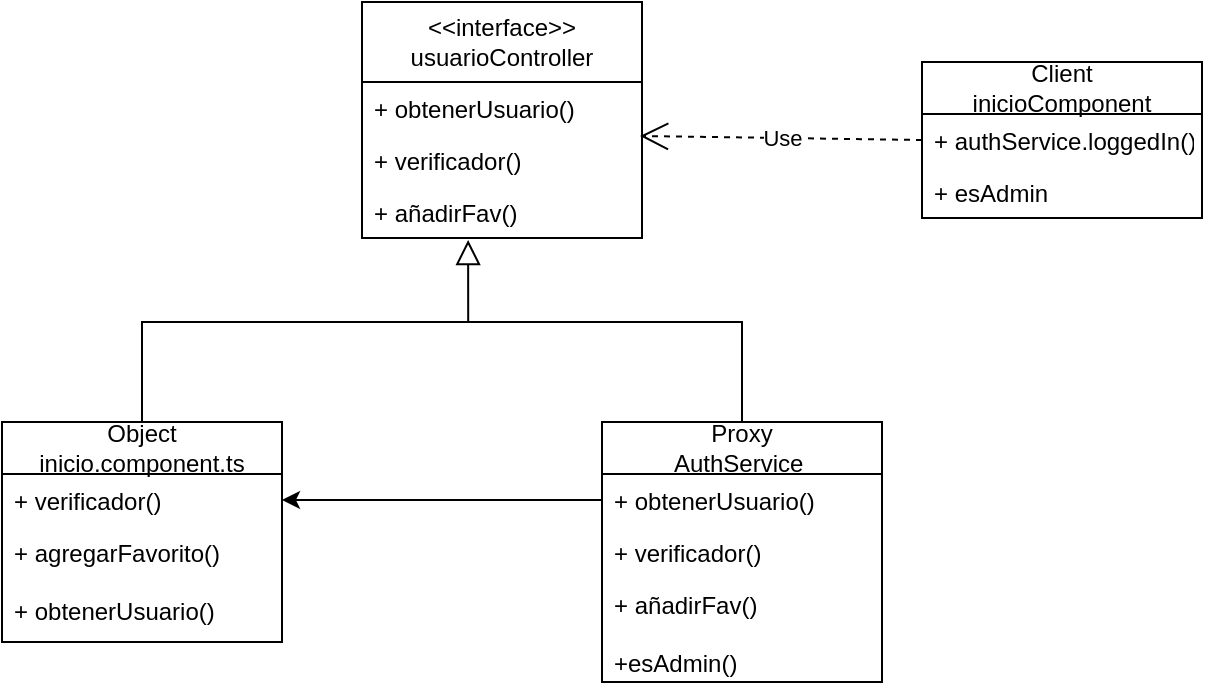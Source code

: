 <mxfile version="22.1.5" type="github">
  <diagram name="Página-1" id="q3beYC9xj30RADRhZBSP">
    <mxGraphModel dx="880" dy="468" grid="1" gridSize="10" guides="1" tooltips="1" connect="1" arrows="1" fold="1" page="1" pageScale="1" pageWidth="827" pageHeight="1169" math="0" shadow="0">
      <root>
        <mxCell id="0" />
        <mxCell id="1" parent="0" />
        <mxCell id="1XyXs4jXueNtVnnvSLGB-1" value="&amp;lt;&amp;lt;interface&amp;gt;&amp;gt;&lt;br&gt;usuarioController" style="swimlane;fontStyle=0;childLayout=stackLayout;horizontal=1;startSize=40;fillColor=none;horizontalStack=0;resizeParent=1;resizeParentMax=0;resizeLast=0;collapsible=1;marginBottom=0;whiteSpace=wrap;html=1;" vertex="1" parent="1">
          <mxGeometry x="190" y="110" width="140" height="118" as="geometry" />
        </mxCell>
        <mxCell id="1XyXs4jXueNtVnnvSLGB-2" value="+&amp;nbsp;obtenerUsuario()" style="text;strokeColor=none;fillColor=none;align=left;verticalAlign=top;spacingLeft=4;spacingRight=4;overflow=hidden;rotatable=0;points=[[0,0.5],[1,0.5]];portConstraint=eastwest;whiteSpace=wrap;html=1;" vertex="1" parent="1XyXs4jXueNtVnnvSLGB-1">
          <mxGeometry y="40" width="140" height="26" as="geometry" />
        </mxCell>
        <mxCell id="1XyXs4jXueNtVnnvSLGB-3" value="+&amp;nbsp;verificador()" style="text;strokeColor=none;fillColor=none;align=left;verticalAlign=top;spacingLeft=4;spacingRight=4;overflow=hidden;rotatable=0;points=[[0,0.5],[1,0.5]];portConstraint=eastwest;whiteSpace=wrap;html=1;" vertex="1" parent="1XyXs4jXueNtVnnvSLGB-1">
          <mxGeometry y="66" width="140" height="26" as="geometry" />
        </mxCell>
        <mxCell id="1XyXs4jXueNtVnnvSLGB-4" value="+&amp;nbsp;añadirFav()" style="text;strokeColor=none;fillColor=none;align=left;verticalAlign=top;spacingLeft=4;spacingRight=4;overflow=hidden;rotatable=0;points=[[0,0.5],[1,0.5]];portConstraint=eastwest;whiteSpace=wrap;html=1;" vertex="1" parent="1XyXs4jXueNtVnnvSLGB-1">
          <mxGeometry y="92" width="140" height="26" as="geometry" />
        </mxCell>
        <mxCell id="1XyXs4jXueNtVnnvSLGB-5" value="Client&lt;br&gt;inicioComponent" style="swimlane;fontStyle=0;childLayout=stackLayout;horizontal=1;startSize=26;fillColor=none;horizontalStack=0;resizeParent=1;resizeParentMax=0;resizeLast=0;collapsible=1;marginBottom=0;whiteSpace=wrap;html=1;" vertex="1" parent="1">
          <mxGeometry x="470" y="140" width="140" height="78" as="geometry" />
        </mxCell>
        <mxCell id="1XyXs4jXueNtVnnvSLGB-7" value="+&amp;nbsp;authService.loggedIn()" style="text;strokeColor=none;fillColor=none;align=left;verticalAlign=top;spacingLeft=4;spacingRight=4;overflow=hidden;rotatable=0;points=[[0,0.5],[1,0.5]];portConstraint=eastwest;whiteSpace=wrap;html=1;" vertex="1" parent="1XyXs4jXueNtVnnvSLGB-5">
          <mxGeometry y="26" width="140" height="26" as="geometry" />
        </mxCell>
        <mxCell id="1XyXs4jXueNtVnnvSLGB-8" value="+ esAdmin" style="text;strokeColor=none;fillColor=none;align=left;verticalAlign=top;spacingLeft=4;spacingRight=4;overflow=hidden;rotatable=0;points=[[0,0.5],[1,0.5]];portConstraint=eastwest;whiteSpace=wrap;html=1;" vertex="1" parent="1XyXs4jXueNtVnnvSLGB-5">
          <mxGeometry y="52" width="140" height="26" as="geometry" />
        </mxCell>
        <mxCell id="1XyXs4jXueNtVnnvSLGB-9" value="Object&lt;br&gt;inicio.component.ts" style="swimlane;fontStyle=0;childLayout=stackLayout;horizontal=1;startSize=26;fillColor=none;horizontalStack=0;resizeParent=1;resizeParentMax=0;resizeLast=0;collapsible=1;marginBottom=0;whiteSpace=wrap;html=1;" vertex="1" parent="1">
          <mxGeometry x="10" y="320" width="140" height="110" as="geometry" />
        </mxCell>
        <mxCell id="1XyXs4jXueNtVnnvSLGB-10" value="+ verificador()" style="text;strokeColor=none;fillColor=none;align=left;verticalAlign=top;spacingLeft=4;spacingRight=4;overflow=hidden;rotatable=0;points=[[0,0.5],[1,0.5]];portConstraint=eastwest;whiteSpace=wrap;html=1;" vertex="1" parent="1XyXs4jXueNtVnnvSLGB-9">
          <mxGeometry y="26" width="140" height="26" as="geometry" />
        </mxCell>
        <mxCell id="1XyXs4jXueNtVnnvSLGB-12" value="+&amp;nbsp;agregarFavorito()&lt;br&gt;&lt;br&gt;+&amp;nbsp;obtenerUsuario()" style="text;strokeColor=none;fillColor=none;align=left;verticalAlign=top;spacingLeft=4;spacingRight=4;overflow=hidden;rotatable=0;points=[[0,0.5],[1,0.5]];portConstraint=eastwest;whiteSpace=wrap;html=1;" vertex="1" parent="1XyXs4jXueNtVnnvSLGB-9">
          <mxGeometry y="52" width="140" height="58" as="geometry" />
        </mxCell>
        <mxCell id="1XyXs4jXueNtVnnvSLGB-13" value="Proxy&lt;br&gt;AuthService&amp;nbsp;" style="swimlane;fontStyle=0;childLayout=stackLayout;horizontal=1;startSize=26;fillColor=none;horizontalStack=0;resizeParent=1;resizeParentMax=0;resizeLast=0;collapsible=1;marginBottom=0;whiteSpace=wrap;html=1;" vertex="1" parent="1">
          <mxGeometry x="310" y="320" width="140" height="130" as="geometry" />
        </mxCell>
        <mxCell id="1XyXs4jXueNtVnnvSLGB-14" value="+ obtenerUsuario()&lt;br&gt;" style="text;strokeColor=none;fillColor=none;align=left;verticalAlign=top;spacingLeft=4;spacingRight=4;overflow=hidden;rotatable=0;points=[[0,0.5],[1,0.5]];portConstraint=eastwest;whiteSpace=wrap;html=1;" vertex="1" parent="1XyXs4jXueNtVnnvSLGB-13">
          <mxGeometry y="26" width="140" height="26" as="geometry" />
        </mxCell>
        <mxCell id="1XyXs4jXueNtVnnvSLGB-15" value="+&amp;nbsp;verificador()" style="text;strokeColor=none;fillColor=none;align=left;verticalAlign=top;spacingLeft=4;spacingRight=4;overflow=hidden;rotatable=0;points=[[0,0.5],[1,0.5]];portConstraint=eastwest;whiteSpace=wrap;html=1;" vertex="1" parent="1XyXs4jXueNtVnnvSLGB-13">
          <mxGeometry y="52" width="140" height="26" as="geometry" />
        </mxCell>
        <mxCell id="1XyXs4jXueNtVnnvSLGB-16" value="+&amp;nbsp;añadirFav()&lt;br&gt;&lt;br&gt;+esAdmin()" style="text;strokeColor=none;fillColor=none;align=left;verticalAlign=top;spacingLeft=4;spacingRight=4;overflow=hidden;rotatable=0;points=[[0,0.5],[1,0.5]];portConstraint=eastwest;whiteSpace=wrap;html=1;" vertex="1" parent="1XyXs4jXueNtVnnvSLGB-13">
          <mxGeometry y="78" width="140" height="52" as="geometry" />
        </mxCell>
        <mxCell id="1XyXs4jXueNtVnnvSLGB-17" value="Use" style="endArrow=open;endSize=12;dashed=1;html=1;rounded=0;exitX=0;exitY=0.5;exitDx=0;exitDy=0;entryX=0.993;entryY=0.038;entryDx=0;entryDy=0;entryPerimeter=0;" edge="1" parent="1" source="1XyXs4jXueNtVnnvSLGB-7" target="1XyXs4jXueNtVnnvSLGB-3">
          <mxGeometry width="160" relative="1" as="geometry">
            <mxPoint x="330" y="250" as="sourcePoint" />
            <mxPoint x="490" y="250" as="targetPoint" />
          </mxGeometry>
        </mxCell>
        <mxCell id="1XyXs4jXueNtVnnvSLGB-18" style="edgeStyle=orthogonalEdgeStyle;rounded=0;orthogonalLoop=1;jettySize=auto;html=1;exitX=0.5;exitY=0;exitDx=0;exitDy=0;endArrow=none;endFill=0;" edge="1" parent="1" source="1XyXs4jXueNtVnnvSLGB-9">
          <mxGeometry relative="1" as="geometry">
            <mxPoint x="243" y="270" as="targetPoint" />
            <Array as="points">
              <mxPoint x="80" y="270" />
              <mxPoint x="243" y="270" />
            </Array>
          </mxGeometry>
        </mxCell>
        <mxCell id="1XyXs4jXueNtVnnvSLGB-19" style="edgeStyle=orthogonalEdgeStyle;rounded=0;orthogonalLoop=1;jettySize=auto;html=1;exitX=0.5;exitY=0;exitDx=0;exitDy=0;entryX=0.379;entryY=1.038;entryDx=0;entryDy=0;entryPerimeter=0;endArrow=block;endFill=0;endSize=10;" edge="1" parent="1" source="1XyXs4jXueNtVnnvSLGB-13" target="1XyXs4jXueNtVnnvSLGB-4">
          <mxGeometry relative="1" as="geometry">
            <Array as="points">
              <mxPoint x="380" y="270" />
              <mxPoint x="243" y="270" />
            </Array>
          </mxGeometry>
        </mxCell>
        <mxCell id="1XyXs4jXueNtVnnvSLGB-20" style="edgeStyle=orthogonalEdgeStyle;rounded=0;orthogonalLoop=1;jettySize=auto;html=1;exitX=0;exitY=0.5;exitDx=0;exitDy=0;entryX=1;entryY=0.5;entryDx=0;entryDy=0;" edge="1" parent="1" source="1XyXs4jXueNtVnnvSLGB-14" target="1XyXs4jXueNtVnnvSLGB-10">
          <mxGeometry relative="1" as="geometry" />
        </mxCell>
      </root>
    </mxGraphModel>
  </diagram>
</mxfile>
